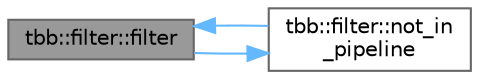 digraph "tbb::filter::filter"
{
 // LATEX_PDF_SIZE
  bgcolor="transparent";
  edge [fontname=Helvetica,fontsize=10,labelfontname=Helvetica,labelfontsize=10];
  node [fontname=Helvetica,fontsize=10,shape=box,height=0.2,width=0.4];
  rankdir="LR";
  Node1 [id="Node000001",label="tbb::filter::filter",height=0.2,width=0.4,color="gray40", fillcolor="grey60", style="filled", fontcolor="black",tooltip=" "];
  Node1 -> Node2 [id="edge1_Node000001_Node000002",color="steelblue1",style="solid",tooltip=" "];
  Node2 [id="Node000002",label="tbb::filter::not_in\l_pipeline",height=0.2,width=0.4,color="grey40", fillcolor="white", style="filled",URL="$classtbb_1_1filter.html#a88a2851489e6c77ad7c1abc435f60920",tooltip="Value used to mark \"not in pipeline\""];
  Node2 -> Node1 [id="edge2_Node000002_Node000001",color="steelblue1",style="solid",tooltip=" "];
}
